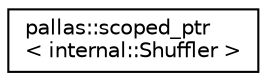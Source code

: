 digraph "Graphical Class Hierarchy"
{
  edge [fontname="Helvetica",fontsize="10",labelfontname="Helvetica",labelfontsize="10"];
  node [fontname="Helvetica",fontsize="10",shape=record];
  rankdir="LR";
  Node1 [label="pallas::scoped_ptr\l\< internal::Shuffler \>",height=0.2,width=0.4,color="black", fillcolor="white", style="filled",URL="$classpallas_1_1scoped__ptr.html"];
}
